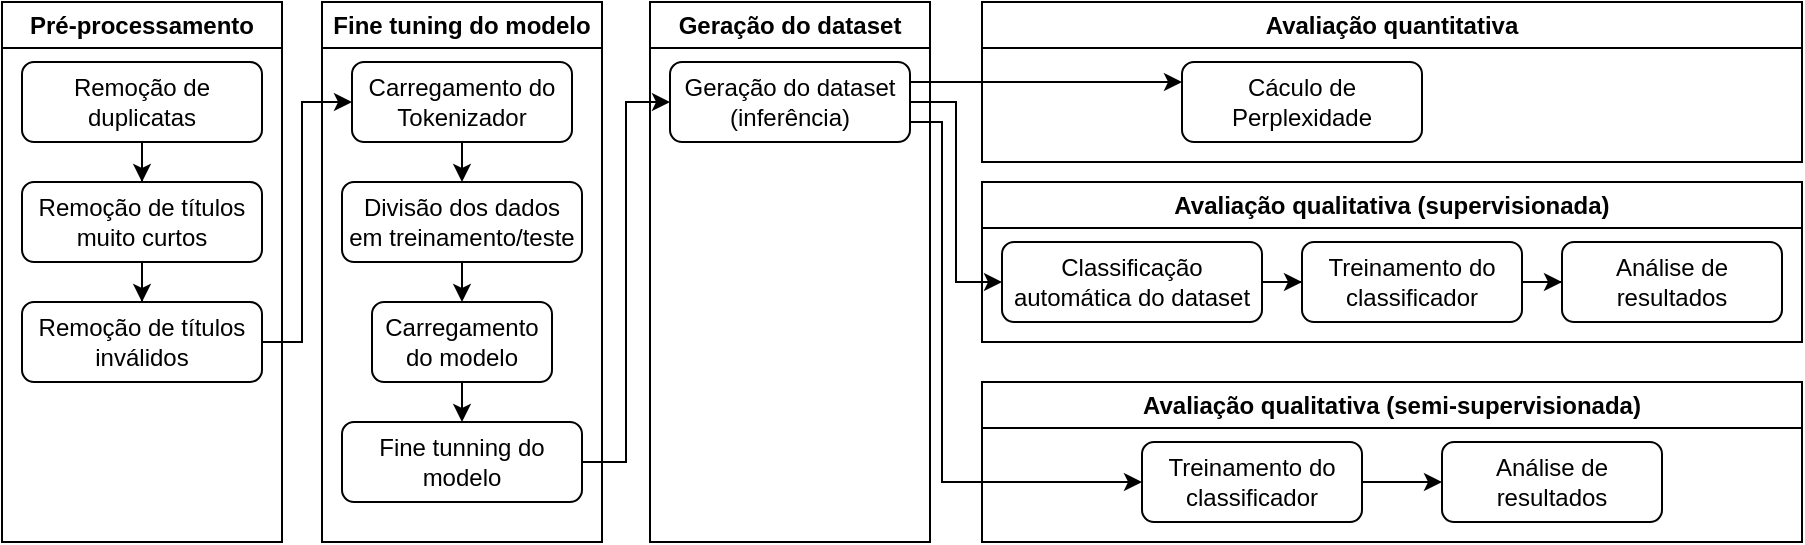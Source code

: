 <mxfile version="22.1.4" type="device">
  <diagram id="C5RBs43oDa-KdzZeNtuy" name="Page-1">
    <mxGraphModel dx="1434" dy="800" grid="1" gridSize="10" guides="1" tooltips="1" connect="1" arrows="1" fold="1" page="1" pageScale="1" pageWidth="827" pageHeight="1169" math="0" shadow="0">
      <root>
        <mxCell id="WIyWlLk6GJQsqaUBKTNV-0" />
        <mxCell id="WIyWlLk6GJQsqaUBKTNV-1" parent="WIyWlLk6GJQsqaUBKTNV-0" />
        <mxCell id="cl-cgMlKk-zf_8zUZ1PS-0" value="Pré-processamento" style="swimlane;whiteSpace=wrap;html=1;" vertex="1" parent="WIyWlLk6GJQsqaUBKTNV-1">
          <mxGeometry x="20" y="90" width="140" height="270" as="geometry" />
        </mxCell>
        <mxCell id="cl-cgMlKk-zf_8zUZ1PS-3" value="" style="edgeStyle=orthogonalEdgeStyle;rounded=0;orthogonalLoop=1;jettySize=auto;html=1;" edge="1" parent="cl-cgMlKk-zf_8zUZ1PS-0" source="WIyWlLk6GJQsqaUBKTNV-3" target="cl-cgMlKk-zf_8zUZ1PS-2">
          <mxGeometry relative="1" as="geometry" />
        </mxCell>
        <mxCell id="WIyWlLk6GJQsqaUBKTNV-3" value="Remoção de duplicatas" style="rounded=1;whiteSpace=wrap;html=1;fontSize=12;glass=0;strokeWidth=1;shadow=0;" parent="cl-cgMlKk-zf_8zUZ1PS-0" vertex="1">
          <mxGeometry x="10" y="30" width="120" height="40" as="geometry" />
        </mxCell>
        <mxCell id="cl-cgMlKk-zf_8zUZ1PS-5" value="" style="edgeStyle=orthogonalEdgeStyle;rounded=0;orthogonalLoop=1;jettySize=auto;html=1;" edge="1" parent="cl-cgMlKk-zf_8zUZ1PS-0" source="cl-cgMlKk-zf_8zUZ1PS-2" target="cl-cgMlKk-zf_8zUZ1PS-4">
          <mxGeometry relative="1" as="geometry" />
        </mxCell>
        <mxCell id="cl-cgMlKk-zf_8zUZ1PS-2" value="Remoção de títulos muito curtos" style="rounded=1;whiteSpace=wrap;html=1;fontSize=12;glass=0;strokeWidth=1;shadow=0;" vertex="1" parent="cl-cgMlKk-zf_8zUZ1PS-0">
          <mxGeometry x="10" y="90" width="120" height="40" as="geometry" />
        </mxCell>
        <mxCell id="cl-cgMlKk-zf_8zUZ1PS-4" value="Remoção de títulos inválidos" style="rounded=1;whiteSpace=wrap;html=1;fontSize=12;glass=0;strokeWidth=1;shadow=0;" vertex="1" parent="cl-cgMlKk-zf_8zUZ1PS-0">
          <mxGeometry x="10" y="150" width="120" height="40" as="geometry" />
        </mxCell>
        <mxCell id="cl-cgMlKk-zf_8zUZ1PS-6" value="Fine tuning do modelo" style="swimlane;whiteSpace=wrap;html=1;" vertex="1" parent="WIyWlLk6GJQsqaUBKTNV-1">
          <mxGeometry x="180" y="90" width="140" height="270" as="geometry" />
        </mxCell>
        <mxCell id="cl-cgMlKk-zf_8zUZ1PS-13" style="edgeStyle=orthogonalEdgeStyle;rounded=0;orthogonalLoop=1;jettySize=auto;html=1;exitX=0.5;exitY=1;exitDx=0;exitDy=0;entryX=0.5;entryY=0;entryDx=0;entryDy=0;" edge="1" parent="cl-cgMlKk-zf_8zUZ1PS-6" source="WIyWlLk6GJQsqaUBKTNV-7" target="WIyWlLk6GJQsqaUBKTNV-12">
          <mxGeometry relative="1" as="geometry" />
        </mxCell>
        <mxCell id="WIyWlLk6GJQsqaUBKTNV-7" value="Carregamento do Tokenizador" style="rounded=1;whiteSpace=wrap;html=1;fontSize=12;glass=0;strokeWidth=1;shadow=0;" parent="cl-cgMlKk-zf_8zUZ1PS-6" vertex="1">
          <mxGeometry x="15" y="30" width="110" height="40" as="geometry" />
        </mxCell>
        <mxCell id="cl-cgMlKk-zf_8zUZ1PS-14" style="edgeStyle=orthogonalEdgeStyle;rounded=0;orthogonalLoop=1;jettySize=auto;html=1;exitX=0.5;exitY=1;exitDx=0;exitDy=0;entryX=0.5;entryY=0;entryDx=0;entryDy=0;" edge="1" parent="cl-cgMlKk-zf_8zUZ1PS-6" source="WIyWlLk6GJQsqaUBKTNV-12" target="WIyWlLk6GJQsqaUBKTNV-11">
          <mxGeometry relative="1" as="geometry" />
        </mxCell>
        <mxCell id="WIyWlLk6GJQsqaUBKTNV-12" value="Divisão dos dados em treinamento/teste" style="rounded=1;whiteSpace=wrap;html=1;fontSize=12;glass=0;strokeWidth=1;shadow=0;" parent="cl-cgMlKk-zf_8zUZ1PS-6" vertex="1">
          <mxGeometry x="10" y="90" width="120" height="40" as="geometry" />
        </mxCell>
        <mxCell id="cl-cgMlKk-zf_8zUZ1PS-15" style="edgeStyle=orthogonalEdgeStyle;rounded=0;orthogonalLoop=1;jettySize=auto;html=1;exitX=0.5;exitY=1;exitDx=0;exitDy=0;entryX=0.5;entryY=0;entryDx=0;entryDy=0;" edge="1" parent="cl-cgMlKk-zf_8zUZ1PS-6" source="WIyWlLk6GJQsqaUBKTNV-11" target="V4R9LYjgo6jURclDwLZ_-0">
          <mxGeometry relative="1" as="geometry" />
        </mxCell>
        <mxCell id="WIyWlLk6GJQsqaUBKTNV-11" value="Carregamento do modelo" style="rounded=1;whiteSpace=wrap;html=1;fontSize=12;glass=0;strokeWidth=1;shadow=0;" parent="cl-cgMlKk-zf_8zUZ1PS-6" vertex="1">
          <mxGeometry x="25" y="150" width="90" height="40" as="geometry" />
        </mxCell>
        <mxCell id="V4R9LYjgo6jURclDwLZ_-0" value="Fine tunning do modelo" style="rounded=1;whiteSpace=wrap;html=1;" parent="cl-cgMlKk-zf_8zUZ1PS-6" vertex="1">
          <mxGeometry x="10" y="210" width="120" height="40" as="geometry" />
        </mxCell>
        <mxCell id="cl-cgMlKk-zf_8zUZ1PS-12" style="edgeStyle=orthogonalEdgeStyle;rounded=0;orthogonalLoop=1;jettySize=auto;html=1;entryX=0;entryY=0.5;entryDx=0;entryDy=0;" edge="1" parent="WIyWlLk6GJQsqaUBKTNV-1" source="cl-cgMlKk-zf_8zUZ1PS-4" target="WIyWlLk6GJQsqaUBKTNV-7">
          <mxGeometry relative="1" as="geometry">
            <Array as="points">
              <mxPoint x="170" y="260" />
              <mxPoint x="170" y="140" />
            </Array>
          </mxGeometry>
        </mxCell>
        <mxCell id="cl-cgMlKk-zf_8zUZ1PS-16" value="Geração do dataset" style="swimlane;whiteSpace=wrap;html=1;" vertex="1" parent="WIyWlLk6GJQsqaUBKTNV-1">
          <mxGeometry x="344" y="90" width="140" height="270" as="geometry" />
        </mxCell>
        <mxCell id="V4R9LYjgo6jURclDwLZ_-1" value="Geração do dataset (inferência)" style="whiteSpace=wrap;html=1;rounded=1;" parent="cl-cgMlKk-zf_8zUZ1PS-16" vertex="1">
          <mxGeometry x="10" y="30" width="120" height="40" as="geometry" />
        </mxCell>
        <mxCell id="cl-cgMlKk-zf_8zUZ1PS-24" value="Avaliação quantitativa" style="swimlane;whiteSpace=wrap;html=1;" vertex="1" parent="WIyWlLk6GJQsqaUBKTNV-1">
          <mxGeometry x="510" y="90" width="410" height="80" as="geometry" />
        </mxCell>
        <mxCell id="cl-cgMlKk-zf_8zUZ1PS-25" value="Cáculo de Perplexidade" style="whiteSpace=wrap;html=1;rounded=1;" vertex="1" parent="cl-cgMlKk-zf_8zUZ1PS-24">
          <mxGeometry x="100" y="30" width="120" height="40" as="geometry" />
        </mxCell>
        <mxCell id="cl-cgMlKk-zf_8zUZ1PS-26" style="edgeStyle=orthogonalEdgeStyle;rounded=0;orthogonalLoop=1;jettySize=auto;html=1;exitX=1;exitY=0.5;exitDx=0;exitDy=0;entryX=0;entryY=0.5;entryDx=0;entryDy=0;" edge="1" parent="WIyWlLk6GJQsqaUBKTNV-1" source="V4R9LYjgo6jURclDwLZ_-0" target="V4R9LYjgo6jURclDwLZ_-1">
          <mxGeometry relative="1" as="geometry" />
        </mxCell>
        <mxCell id="cl-cgMlKk-zf_8zUZ1PS-29" style="edgeStyle=orthogonalEdgeStyle;rounded=0;orthogonalLoop=1;jettySize=auto;html=1;exitX=1;exitY=0.25;exitDx=0;exitDy=0;entryX=0;entryY=0.25;entryDx=0;entryDy=0;" edge="1" parent="WIyWlLk6GJQsqaUBKTNV-1" source="V4R9LYjgo6jURclDwLZ_-1" target="cl-cgMlKk-zf_8zUZ1PS-25">
          <mxGeometry relative="1" as="geometry" />
        </mxCell>
        <mxCell id="cl-cgMlKk-zf_8zUZ1PS-30" value="Avaliação qualitativa (supervisionada)" style="swimlane;whiteSpace=wrap;html=1;" vertex="1" parent="WIyWlLk6GJQsqaUBKTNV-1">
          <mxGeometry x="510" y="180" width="410" height="80" as="geometry" />
        </mxCell>
        <mxCell id="cl-cgMlKk-zf_8zUZ1PS-34" value="" style="edgeStyle=orthogonalEdgeStyle;rounded=0;orthogonalLoop=1;jettySize=auto;html=1;" edge="1" parent="cl-cgMlKk-zf_8zUZ1PS-30" source="cl-cgMlKk-zf_8zUZ1PS-31" target="cl-cgMlKk-zf_8zUZ1PS-33">
          <mxGeometry relative="1" as="geometry" />
        </mxCell>
        <mxCell id="cl-cgMlKk-zf_8zUZ1PS-31" value="Classificação automática do dataset" style="whiteSpace=wrap;html=1;rounded=1;" vertex="1" parent="cl-cgMlKk-zf_8zUZ1PS-30">
          <mxGeometry x="10" y="30" width="130" height="40" as="geometry" />
        </mxCell>
        <mxCell id="cl-cgMlKk-zf_8zUZ1PS-36" value="" style="edgeStyle=orthogonalEdgeStyle;rounded=0;orthogonalLoop=1;jettySize=auto;html=1;" edge="1" parent="cl-cgMlKk-zf_8zUZ1PS-30" source="cl-cgMlKk-zf_8zUZ1PS-33" target="cl-cgMlKk-zf_8zUZ1PS-35">
          <mxGeometry relative="1" as="geometry" />
        </mxCell>
        <mxCell id="cl-cgMlKk-zf_8zUZ1PS-33" value="Treinamento do classificador" style="whiteSpace=wrap;html=1;rounded=1;" vertex="1" parent="cl-cgMlKk-zf_8zUZ1PS-30">
          <mxGeometry x="160" y="30" width="110" height="40" as="geometry" />
        </mxCell>
        <mxCell id="cl-cgMlKk-zf_8zUZ1PS-35" value="Análise de resultados" style="whiteSpace=wrap;html=1;rounded=1;" vertex="1" parent="cl-cgMlKk-zf_8zUZ1PS-30">
          <mxGeometry x="290" y="30" width="110" height="40" as="geometry" />
        </mxCell>
        <mxCell id="cl-cgMlKk-zf_8zUZ1PS-37" value="Avaliação qualitativa (semi-supervisionada)" style="swimlane;whiteSpace=wrap;html=1;" vertex="1" parent="WIyWlLk6GJQsqaUBKTNV-1">
          <mxGeometry x="510" y="280" width="410" height="80" as="geometry" />
        </mxCell>
        <mxCell id="cl-cgMlKk-zf_8zUZ1PS-40" value="" style="edgeStyle=orthogonalEdgeStyle;rounded=0;orthogonalLoop=1;jettySize=auto;html=1;exitX=1;exitY=0.5;exitDx=0;exitDy=0;entryX=0;entryY=0.5;entryDx=0;entryDy=0;" edge="1" parent="cl-cgMlKk-zf_8zUZ1PS-37" source="cl-cgMlKk-zf_8zUZ1PS-41" target="cl-cgMlKk-zf_8zUZ1PS-42">
          <mxGeometry relative="1" as="geometry">
            <mxPoint x="269" y="50" as="sourcePoint" />
            <mxPoint x="289" y="50" as="targetPoint" />
          </mxGeometry>
        </mxCell>
        <mxCell id="cl-cgMlKk-zf_8zUZ1PS-41" value="Treinamento do classificador" style="whiteSpace=wrap;html=1;rounded=1;" vertex="1" parent="cl-cgMlKk-zf_8zUZ1PS-37">
          <mxGeometry x="80" y="30" width="110" height="40" as="geometry" />
        </mxCell>
        <mxCell id="cl-cgMlKk-zf_8zUZ1PS-42" value="Análise de resultados" style="whiteSpace=wrap;html=1;rounded=1;" vertex="1" parent="cl-cgMlKk-zf_8zUZ1PS-37">
          <mxGeometry x="230" y="30" width="110" height="40" as="geometry" />
        </mxCell>
        <mxCell id="cl-cgMlKk-zf_8zUZ1PS-44" style="edgeStyle=orthogonalEdgeStyle;rounded=0;orthogonalLoop=1;jettySize=auto;html=1;exitX=1;exitY=0.5;exitDx=0;exitDy=0;entryX=0;entryY=0.5;entryDx=0;entryDy=0;" edge="1" parent="WIyWlLk6GJQsqaUBKTNV-1" source="V4R9LYjgo6jURclDwLZ_-1" target="cl-cgMlKk-zf_8zUZ1PS-31">
          <mxGeometry relative="1" as="geometry" />
        </mxCell>
        <mxCell id="cl-cgMlKk-zf_8zUZ1PS-45" style="edgeStyle=orthogonalEdgeStyle;rounded=0;orthogonalLoop=1;jettySize=auto;html=1;exitX=1;exitY=0.75;exitDx=0;exitDy=0;entryX=0;entryY=0.5;entryDx=0;entryDy=0;" edge="1" parent="WIyWlLk6GJQsqaUBKTNV-1" source="V4R9LYjgo6jURclDwLZ_-1" target="cl-cgMlKk-zf_8zUZ1PS-41">
          <mxGeometry relative="1" as="geometry">
            <Array as="points">
              <mxPoint x="490" y="150" />
              <mxPoint x="490" y="330" />
            </Array>
          </mxGeometry>
        </mxCell>
      </root>
    </mxGraphModel>
  </diagram>
</mxfile>
